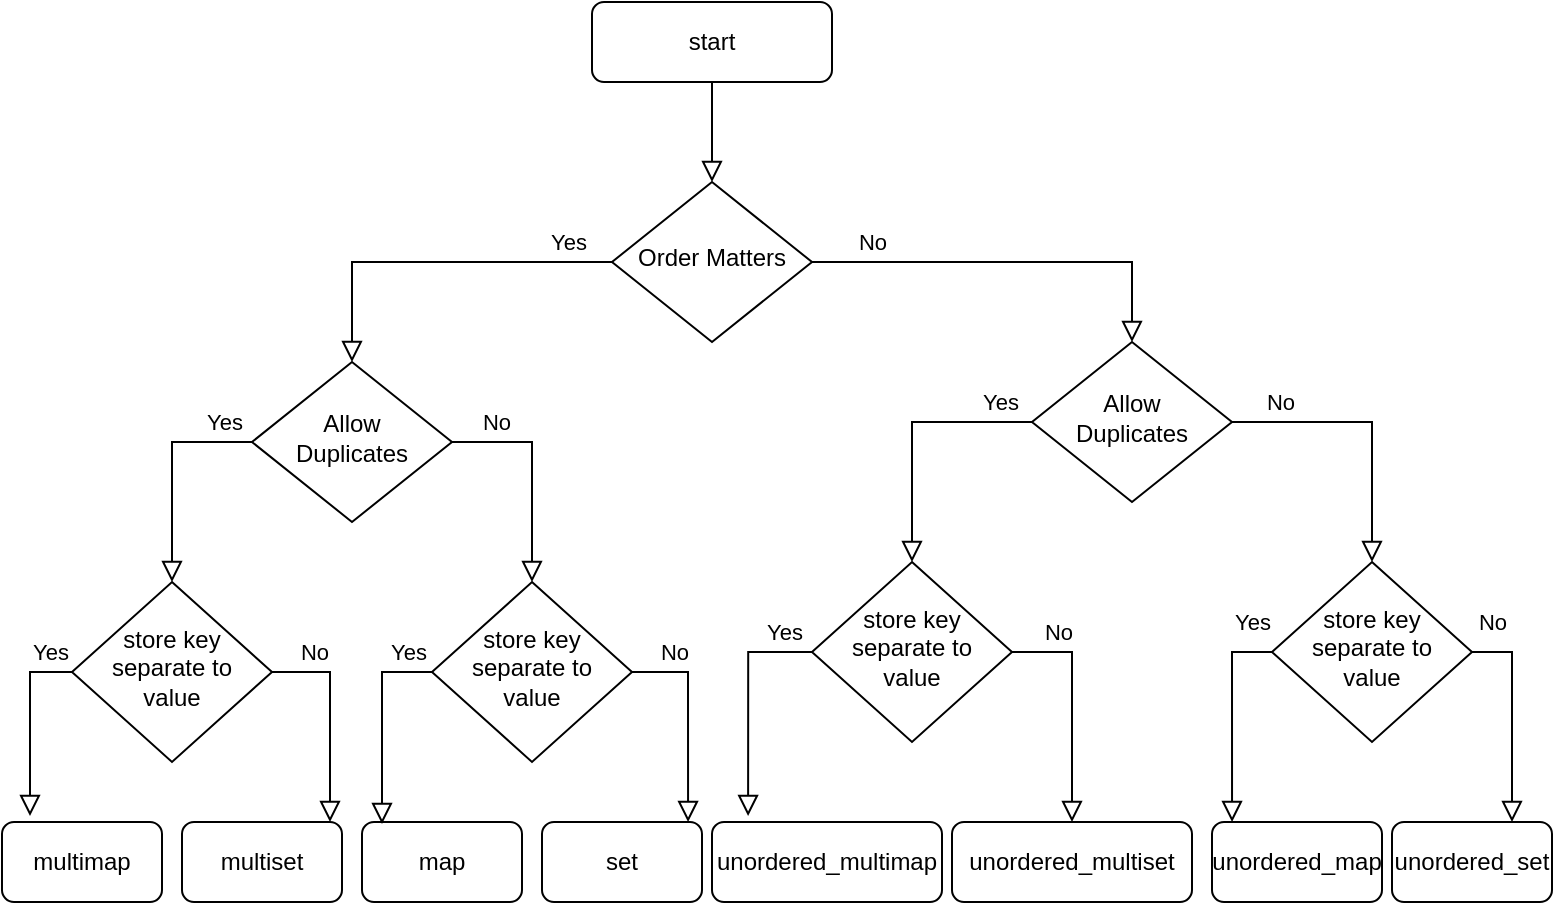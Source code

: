 <mxfile version="24.4.0" type="device">
  <diagram id="C5RBs43oDa-KdzZeNtuy" name="Page-1">
    <mxGraphModel dx="1434" dy="754" grid="1" gridSize="10" guides="1" tooltips="1" connect="1" arrows="1" fold="1" page="1" pageScale="1" pageWidth="827" pageHeight="1169" math="0" shadow="0">
      <root>
        <mxCell id="WIyWlLk6GJQsqaUBKTNV-0" />
        <mxCell id="WIyWlLk6GJQsqaUBKTNV-1" parent="WIyWlLk6GJQsqaUBKTNV-0" />
        <mxCell id="WIyWlLk6GJQsqaUBKTNV-2" value="" style="rounded=0;html=1;jettySize=auto;orthogonalLoop=1;fontSize=11;endArrow=block;endFill=0;endSize=8;strokeWidth=1;shadow=0;labelBackgroundColor=none;edgeStyle=orthogonalEdgeStyle;" parent="WIyWlLk6GJQsqaUBKTNV-1" source="WIyWlLk6GJQsqaUBKTNV-3" target="WIyWlLk6GJQsqaUBKTNV-6" edge="1">
          <mxGeometry relative="1" as="geometry" />
        </mxCell>
        <mxCell id="WIyWlLk6GJQsqaUBKTNV-3" value="start" style="rounded=1;whiteSpace=wrap;html=1;fontSize=12;glass=0;strokeWidth=1;shadow=0;" parent="WIyWlLk6GJQsqaUBKTNV-1" vertex="1">
          <mxGeometry x="330" y="70" width="120" height="40" as="geometry" />
        </mxCell>
        <mxCell id="WIyWlLk6GJQsqaUBKTNV-4" value="Yes" style="rounded=0;html=1;jettySize=auto;orthogonalLoop=1;fontSize=11;endArrow=block;endFill=0;endSize=8;strokeWidth=1;shadow=0;labelBackgroundColor=none;edgeStyle=orthogonalEdgeStyle;exitX=0;exitY=0.5;exitDx=0;exitDy=0;" parent="WIyWlLk6GJQsqaUBKTNV-1" source="WIyWlLk6GJQsqaUBKTNV-6" target="WIyWlLk6GJQsqaUBKTNV-10" edge="1">
          <mxGeometry x="-0.75" y="-10" relative="1" as="geometry">
            <mxPoint as="offset" />
          </mxGeometry>
        </mxCell>
        <mxCell id="WIyWlLk6GJQsqaUBKTNV-5" value="No" style="edgeStyle=orthogonalEdgeStyle;rounded=0;html=1;jettySize=auto;orthogonalLoop=1;fontSize=11;endArrow=block;endFill=0;endSize=8;strokeWidth=1;shadow=0;labelBackgroundColor=none;entryX=0.5;entryY=0;entryDx=0;entryDy=0;exitX=1;exitY=0.5;exitDx=0;exitDy=0;" parent="WIyWlLk6GJQsqaUBKTNV-1" source="WIyWlLk6GJQsqaUBKTNV-6" target="qETVqqP7taRen6nCok0K-2" edge="1">
          <mxGeometry x="-0.7" y="10" relative="1" as="geometry">
            <mxPoint as="offset" />
            <mxPoint x="490" y="200" as="targetPoint" />
          </mxGeometry>
        </mxCell>
        <mxCell id="WIyWlLk6GJQsqaUBKTNV-6" value="Order Matters" style="rhombus;whiteSpace=wrap;html=1;shadow=0;fontFamily=Helvetica;fontSize=12;align=center;strokeWidth=1;spacing=6;spacingTop=-4;" parent="WIyWlLk6GJQsqaUBKTNV-1" vertex="1">
          <mxGeometry x="340" y="160" width="100" height="80" as="geometry" />
        </mxCell>
        <mxCell id="WIyWlLk6GJQsqaUBKTNV-10" value="&lt;div&gt;Allow&lt;/div&gt;&lt;div&gt;Duplicates&lt;/div&gt;" style="rhombus;whiteSpace=wrap;html=1;shadow=0;fontFamily=Helvetica;fontSize=12;align=center;strokeWidth=1;spacing=6;spacingTop=-4;movable=1;resizable=1;rotatable=1;deletable=1;editable=1;locked=0;connectable=1;" parent="WIyWlLk6GJQsqaUBKTNV-1" vertex="1">
          <mxGeometry x="160" y="250" width="100" height="80" as="geometry" />
        </mxCell>
        <mxCell id="qETVqqP7taRen6nCok0K-2" value="&lt;div&gt;Allow&lt;/div&gt;&lt;div&gt;Duplicates&lt;/div&gt;" style="rhombus;whiteSpace=wrap;html=1;shadow=0;fontFamily=Helvetica;fontSize=12;align=center;strokeWidth=1;spacing=6;spacingTop=-4;movable=1;resizable=1;rotatable=1;deletable=1;editable=1;locked=0;connectable=1;" parent="WIyWlLk6GJQsqaUBKTNV-1" vertex="1">
          <mxGeometry x="550" y="240" width="100" height="80" as="geometry" />
        </mxCell>
        <mxCell id="qETVqqP7taRen6nCok0K-3" value="&lt;div&gt;store key&lt;/div&gt;&lt;div&gt;separate to&lt;/div&gt;&lt;div&gt;value&lt;br&gt;&lt;/div&gt;" style="rhombus;whiteSpace=wrap;html=1;shadow=0;fontFamily=Helvetica;fontSize=12;align=center;strokeWidth=1;spacing=6;spacingTop=-4;movable=1;resizable=1;rotatable=1;deletable=1;editable=1;locked=0;connectable=1;" parent="WIyWlLk6GJQsqaUBKTNV-1" vertex="1">
          <mxGeometry x="70" y="360" width="100" height="90" as="geometry" />
        </mxCell>
        <mxCell id="qETVqqP7taRen6nCok0K-4" value="&lt;div&gt;store key&lt;/div&gt;&lt;div&gt;separate to&lt;/div&gt;&lt;div&gt;value&lt;br&gt;&lt;/div&gt;" style="rhombus;whiteSpace=wrap;html=1;shadow=0;fontFamily=Helvetica;fontSize=12;align=center;strokeWidth=1;spacing=6;spacingTop=-4;movable=1;resizable=1;rotatable=1;deletable=1;editable=1;locked=0;connectable=1;" parent="WIyWlLk6GJQsqaUBKTNV-1" vertex="1">
          <mxGeometry x="250" y="360" width="100" height="90" as="geometry" />
        </mxCell>
        <mxCell id="qETVqqP7taRen6nCok0K-5" value="&lt;div&gt;store key&lt;/div&gt;&lt;div&gt;separate to&lt;/div&gt;&lt;div&gt;value&lt;br&gt;&lt;/div&gt;" style="rhombus;whiteSpace=wrap;html=1;shadow=0;fontFamily=Helvetica;fontSize=12;align=center;strokeWidth=1;spacing=6;spacingTop=-4;movable=1;resizable=1;rotatable=1;deletable=1;editable=1;locked=0;connectable=1;" parent="WIyWlLk6GJQsqaUBKTNV-1" vertex="1">
          <mxGeometry x="440" y="350" width="100" height="90" as="geometry" />
        </mxCell>
        <mxCell id="qETVqqP7taRen6nCok0K-6" value="&lt;div&gt;store key&lt;/div&gt;&lt;div&gt;separate to&lt;/div&gt;&lt;div&gt;value&lt;br&gt;&lt;/div&gt;" style="rhombus;whiteSpace=wrap;html=1;shadow=0;fontFamily=Helvetica;fontSize=12;align=center;strokeWidth=1;spacing=6;spacingTop=-4;movable=1;resizable=1;rotatable=1;deletable=1;editable=1;locked=0;connectable=1;" parent="WIyWlLk6GJQsqaUBKTNV-1" vertex="1">
          <mxGeometry x="670" y="350" width="100" height="90" as="geometry" />
        </mxCell>
        <mxCell id="qETVqqP7taRen6nCok0K-9" value="No" style="edgeStyle=orthogonalEdgeStyle;rounded=0;html=1;jettySize=auto;orthogonalLoop=1;fontSize=11;endArrow=block;endFill=0;endSize=8;strokeWidth=1;shadow=0;labelBackgroundColor=none;entryX=0.5;entryY=0;entryDx=0;entryDy=0;exitX=1;exitY=0.5;exitDx=0;exitDy=0;" parent="WIyWlLk6GJQsqaUBKTNV-1" source="qETVqqP7taRen6nCok0K-2" target="qETVqqP7taRen6nCok0K-6" edge="1">
          <mxGeometry x="-0.667" y="10" relative="1" as="geometry">
            <mxPoint as="offset" />
            <mxPoint x="600" y="290" as="sourcePoint" />
            <mxPoint x="680" y="330" as="targetPoint" />
          </mxGeometry>
        </mxCell>
        <mxCell id="qETVqqP7taRen6nCok0K-10" value="&lt;div&gt;multimap&lt;/div&gt;" style="rounded=1;whiteSpace=wrap;html=1;fontSize=12;glass=0;strokeWidth=1;shadow=0;" parent="WIyWlLk6GJQsqaUBKTNV-1" vertex="1">
          <mxGeometry x="35" y="480" width="80" height="40" as="geometry" />
        </mxCell>
        <mxCell id="qETVqqP7taRen6nCok0K-11" value="multiset" style="rounded=1;whiteSpace=wrap;html=1;fontSize=12;glass=0;strokeWidth=1;shadow=0;" parent="WIyWlLk6GJQsqaUBKTNV-1" vertex="1">
          <mxGeometry x="125" y="480" width="80" height="40" as="geometry" />
        </mxCell>
        <mxCell id="qETVqqP7taRen6nCok0K-12" value="map" style="rounded=1;whiteSpace=wrap;html=1;fontSize=12;glass=0;strokeWidth=1;shadow=0;" parent="WIyWlLk6GJQsqaUBKTNV-1" vertex="1">
          <mxGeometry x="215" y="480" width="80" height="40" as="geometry" />
        </mxCell>
        <mxCell id="qETVqqP7taRen6nCok0K-13" value="set" style="rounded=1;whiteSpace=wrap;html=1;fontSize=12;glass=0;strokeWidth=1;shadow=0;" parent="WIyWlLk6GJQsqaUBKTNV-1" vertex="1">
          <mxGeometry x="305" y="480" width="80" height="40" as="geometry" />
        </mxCell>
        <mxCell id="qETVqqP7taRen6nCok0K-14" value="Yes" style="rounded=0;html=1;jettySize=auto;orthogonalLoop=1;fontSize=11;endArrow=block;endFill=0;endSize=8;strokeWidth=1;shadow=0;labelBackgroundColor=none;edgeStyle=orthogonalEdgeStyle;exitX=0;exitY=0.5;exitDx=0;exitDy=0;entryX=0.5;entryY=0;entryDx=0;entryDy=0;" parent="WIyWlLk6GJQsqaUBKTNV-1" source="WIyWlLk6GJQsqaUBKTNV-10" target="qETVqqP7taRen6nCok0K-3" edge="1">
          <mxGeometry x="-0.75" y="-10" relative="1" as="geometry">
            <mxPoint as="offset" />
            <mxPoint x="170" y="270" as="sourcePoint" />
            <mxPoint x="70" y="320" as="targetPoint" />
          </mxGeometry>
        </mxCell>
        <mxCell id="qETVqqP7taRen6nCok0K-15" value="unordered_multimap" style="rounded=1;whiteSpace=wrap;html=1;fontSize=12;glass=0;strokeWidth=1;shadow=0;" parent="WIyWlLk6GJQsqaUBKTNV-1" vertex="1">
          <mxGeometry x="390" y="480" width="115" height="40" as="geometry" />
        </mxCell>
        <mxCell id="qETVqqP7taRen6nCok0K-16" value="unordered_multiset" style="rounded=1;whiteSpace=wrap;html=1;fontSize=12;glass=0;strokeWidth=1;shadow=0;" parent="WIyWlLk6GJQsqaUBKTNV-1" vertex="1">
          <mxGeometry x="510" y="480" width="120" height="40" as="geometry" />
        </mxCell>
        <mxCell id="qETVqqP7taRen6nCok0K-17" value="unordered_map" style="rounded=1;whiteSpace=wrap;html=1;fontSize=12;glass=0;strokeWidth=1;shadow=0;" parent="WIyWlLk6GJQsqaUBKTNV-1" vertex="1">
          <mxGeometry x="640" y="480" width="85" height="40" as="geometry" />
        </mxCell>
        <mxCell id="qETVqqP7taRen6nCok0K-18" value="unordered_set" style="rounded=1;whiteSpace=wrap;html=1;fontSize=12;glass=0;strokeWidth=1;shadow=0;" parent="WIyWlLk6GJQsqaUBKTNV-1" vertex="1">
          <mxGeometry x="730" y="480" width="80" height="40" as="geometry" />
        </mxCell>
        <mxCell id="qETVqqP7taRen6nCok0K-21" value="No" style="edgeStyle=orthogonalEdgeStyle;rounded=0;html=1;jettySize=auto;orthogonalLoop=1;fontSize=11;endArrow=block;endFill=0;endSize=8;strokeWidth=1;shadow=0;labelBackgroundColor=none;entryX=0.5;entryY=0;entryDx=0;entryDy=0;exitX=1;exitY=0.5;exitDx=0;exitDy=0;" parent="WIyWlLk6GJQsqaUBKTNV-1" source="WIyWlLk6GJQsqaUBKTNV-10" target="qETVqqP7taRen6nCok0K-4" edge="1">
          <mxGeometry x="-0.6" y="10" relative="1" as="geometry">
            <mxPoint as="offset" />
            <mxPoint x="280" y="300" as="sourcePoint" />
            <mxPoint x="430" y="340" as="targetPoint" />
          </mxGeometry>
        </mxCell>
        <mxCell id="qETVqqP7taRen6nCok0K-22" value="Yes" style="rounded=0;html=1;jettySize=auto;orthogonalLoop=1;fontSize=11;endArrow=block;endFill=0;endSize=8;strokeWidth=1;shadow=0;labelBackgroundColor=none;edgeStyle=orthogonalEdgeStyle;exitX=0;exitY=0.5;exitDx=0;exitDy=0;entryX=0.5;entryY=0;entryDx=0;entryDy=0;" parent="WIyWlLk6GJQsqaUBKTNV-1" source="qETVqqP7taRen6nCok0K-2" target="qETVqqP7taRen6nCok0K-5" edge="1">
          <mxGeometry x="-0.75" y="-10" relative="1" as="geometry">
            <mxPoint as="offset" />
            <mxPoint x="520" y="270" as="sourcePoint" />
            <mxPoint x="480" y="340" as="targetPoint" />
          </mxGeometry>
        </mxCell>
        <mxCell id="qETVqqP7taRen6nCok0K-23" value="Yes" style="rounded=0;html=1;jettySize=auto;orthogonalLoop=1;fontSize=11;endArrow=block;endFill=0;endSize=8;strokeWidth=1;shadow=0;labelBackgroundColor=none;edgeStyle=orthogonalEdgeStyle;exitX=0;exitY=0.5;exitDx=0;exitDy=0;entryX=0.175;entryY=-0.075;entryDx=0;entryDy=0;entryPerimeter=0;" parent="WIyWlLk6GJQsqaUBKTNV-1" source="qETVqqP7taRen6nCok0K-3" target="qETVqqP7taRen6nCok0K-10" edge="1">
          <mxGeometry x="-0.75" y="-10" relative="1" as="geometry">
            <mxPoint as="offset" />
            <mxPoint x="60" y="390" as="sourcePoint" />
            <mxPoint x="20" y="460" as="targetPoint" />
          </mxGeometry>
        </mxCell>
        <mxCell id="qETVqqP7taRen6nCok0K-24" value="No" style="edgeStyle=orthogonalEdgeStyle;rounded=0;html=1;jettySize=auto;orthogonalLoop=1;fontSize=11;endArrow=block;endFill=0;endSize=8;strokeWidth=1;shadow=0;labelBackgroundColor=none;entryX=0.925;entryY=0;entryDx=0;entryDy=0;exitX=1;exitY=0.5;exitDx=0;exitDy=0;entryPerimeter=0;" parent="WIyWlLk6GJQsqaUBKTNV-1" source="qETVqqP7taRen6nCok0K-3" target="qETVqqP7taRen6nCok0K-11" edge="1">
          <mxGeometry x="-0.6" y="10" relative="1" as="geometry">
            <mxPoint as="offset" />
            <mxPoint x="180" y="400" as="sourcePoint" />
            <mxPoint x="220" y="470" as="targetPoint" />
          </mxGeometry>
        </mxCell>
        <mxCell id="qETVqqP7taRen6nCok0K-25" value="No" style="edgeStyle=orthogonalEdgeStyle;rounded=0;html=1;jettySize=auto;orthogonalLoop=1;fontSize=11;endArrow=block;endFill=0;endSize=8;strokeWidth=1;shadow=0;labelBackgroundColor=none;entryX=0.913;entryY=0;entryDx=0;entryDy=0;exitX=1;exitY=0.5;exitDx=0;exitDy=0;entryPerimeter=0;" parent="WIyWlLk6GJQsqaUBKTNV-1" source="qETVqqP7taRen6nCok0K-4" target="qETVqqP7taRen6nCok0K-13" edge="1">
          <mxGeometry x="-0.6" y="10" relative="1" as="geometry">
            <mxPoint as="offset" />
            <mxPoint x="360" y="350" as="sourcePoint" />
            <mxPoint x="389" y="425" as="targetPoint" />
          </mxGeometry>
        </mxCell>
        <mxCell id="qETVqqP7taRen6nCok0K-26" value="No" style="edgeStyle=orthogonalEdgeStyle;rounded=0;html=1;jettySize=auto;orthogonalLoop=1;fontSize=11;endArrow=block;endFill=0;endSize=8;strokeWidth=1;shadow=0;labelBackgroundColor=none;exitX=1;exitY=0.5;exitDx=0;exitDy=0;entryX=0.5;entryY=0;entryDx=0;entryDy=0;" parent="WIyWlLk6GJQsqaUBKTNV-1" source="qETVqqP7taRen6nCok0K-5" target="qETVqqP7taRen6nCok0K-16" edge="1">
          <mxGeometry x="-0.6" y="10" relative="1" as="geometry">
            <mxPoint as="offset" />
            <mxPoint x="590" y="410" as="sourcePoint" />
            <mxPoint x="560" y="490" as="targetPoint" />
          </mxGeometry>
        </mxCell>
        <mxCell id="qETVqqP7taRen6nCok0K-28" value="Yes" style="rounded=0;html=1;jettySize=auto;orthogonalLoop=1;fontSize=11;endArrow=block;endFill=0;endSize=8;strokeWidth=1;shadow=0;labelBackgroundColor=none;edgeStyle=orthogonalEdgeStyle;exitX=0;exitY=0.5;exitDx=0;exitDy=0;entryX=0.125;entryY=0.025;entryDx=0;entryDy=0;entryPerimeter=0;" parent="WIyWlLk6GJQsqaUBKTNV-1" source="qETVqqP7taRen6nCok0K-4" target="qETVqqP7taRen6nCok0K-12" edge="1">
          <mxGeometry x="-0.75" y="-10" relative="1" as="geometry">
            <mxPoint as="offset" />
            <mxPoint x="250" y="378" as="sourcePoint" />
            <mxPoint x="220" y="460" as="targetPoint" />
          </mxGeometry>
        </mxCell>
        <mxCell id="qETVqqP7taRen6nCok0K-30" value="Yes" style="rounded=0;html=1;jettySize=auto;orthogonalLoop=1;fontSize=11;endArrow=block;endFill=0;endSize=8;strokeWidth=1;shadow=0;labelBackgroundColor=none;edgeStyle=orthogonalEdgeStyle;exitX=0;exitY=0.5;exitDx=0;exitDy=0;entryX=0.157;entryY=-0.075;entryDx=0;entryDy=0;entryPerimeter=0;" parent="WIyWlLk6GJQsqaUBKTNV-1" source="qETVqqP7taRen6nCok0K-5" target="qETVqqP7taRen6nCok0K-15" edge="1">
          <mxGeometry x="-0.75" y="-10" relative="1" as="geometry">
            <mxPoint as="offset" />
            <mxPoint x="440" y="390" as="sourcePoint" />
            <mxPoint x="410" y="460" as="targetPoint" />
          </mxGeometry>
        </mxCell>
        <mxCell id="qETVqqP7taRen6nCok0K-31" value="Yes" style="rounded=0;html=1;jettySize=auto;orthogonalLoop=1;fontSize=11;endArrow=block;endFill=0;endSize=8;strokeWidth=1;shadow=0;labelBackgroundColor=none;edgeStyle=orthogonalEdgeStyle;exitX=0;exitY=0.5;exitDx=0;exitDy=0;entryX=0.118;entryY=0;entryDx=0;entryDy=0;entryPerimeter=0;" parent="WIyWlLk6GJQsqaUBKTNV-1" source="qETVqqP7taRen6nCok0K-6" target="qETVqqP7taRen6nCok0K-17" edge="1">
          <mxGeometry x="-0.809" y="-15" relative="1" as="geometry">
            <mxPoint as="offset" />
            <mxPoint x="631" y="390" as="sourcePoint" />
            <mxPoint x="610" y="440" as="targetPoint" />
            <Array as="points">
              <mxPoint x="650" y="395" />
            </Array>
          </mxGeometry>
        </mxCell>
        <mxCell id="fkh2DZKltEk1FYS8dmUm-0" value="No" style="edgeStyle=orthogonalEdgeStyle;rounded=0;html=1;jettySize=auto;orthogonalLoop=1;fontSize=11;endArrow=block;endFill=0;endSize=8;strokeWidth=1;shadow=0;labelBackgroundColor=none;exitX=1;exitY=0.5;exitDx=0;exitDy=0;entryX=0.75;entryY=0;entryDx=0;entryDy=0;" edge="1" parent="WIyWlLk6GJQsqaUBKTNV-1" source="qETVqqP7taRen6nCok0K-6" target="qETVqqP7taRen6nCok0K-18">
          <mxGeometry x="-0.809" y="15" relative="1" as="geometry">
            <mxPoint as="offset" />
            <mxPoint x="779.5" y="395" as="sourcePoint" />
            <mxPoint x="809.5" y="480" as="targetPoint" />
            <Array as="points">
              <mxPoint x="790" y="395" />
            </Array>
          </mxGeometry>
        </mxCell>
      </root>
    </mxGraphModel>
  </diagram>
</mxfile>
